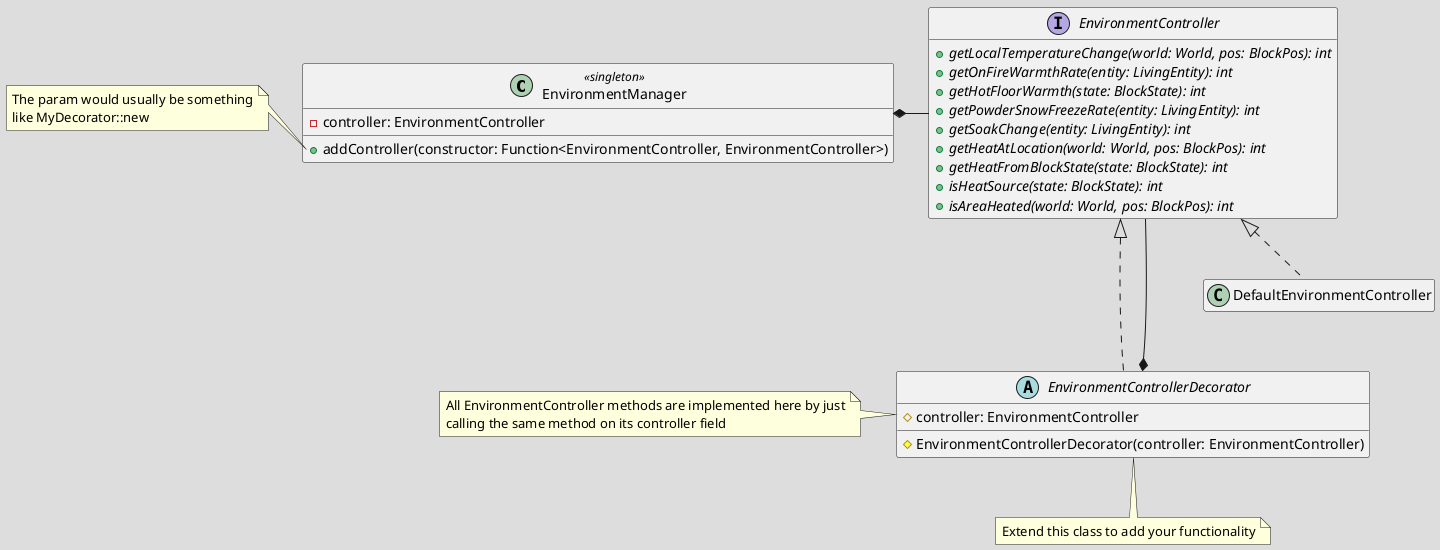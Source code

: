 @startuml

hide empty member
skinparam backgroundColor #dddddd

class EnvironmentManager <<singleton>> {
    -controller: EnvironmentController
    +addController(constructor: Function<EnvironmentController, EnvironmentController>)
}
note left of EnvironmentManager::addController
The param would usually be something
like MyDecorator::new
end note

interface EnvironmentController {

    +{abstract} getLocalTemperatureChange(world: World, pos: BlockPos): int
    +{abstract} getOnFireWarmthRate(entity: LivingEntity): int
    +{abstract} getHotFloorWarmth(state: BlockState): int
    +{abstract} getPowderSnowFreezeRate(entity: LivingEntity): int
    +{abstract} getSoakChange(entity: LivingEntity): int
    +{abstract} getHeatAtLocation(world: World, pos: BlockPos): int
    +{abstract} getHeatFromBlockState(state: BlockState): int
    +{abstract} isHeatSource(state: BlockState): int
    +{abstract} isAreaHeated(world: World, pos: BlockPos): int

}

class DefaultEnvironmentController {

}

abstract class EnvironmentControllerDecorator {

    #controller: EnvironmentController

    #EnvironmentControllerDecorator(controller: EnvironmentController)

}
note left of EnvironmentControllerDecorator
All EnvironmentController methods are implemented here by just
calling the same method on its controller field
end note
note bottom of EnvironmentControllerDecorator
Extend this class to add your functionality
end note

EnvironmentManager *--right-- EnvironmentController

EnvironmentController <|.. DefaultEnvironmentController
EnvironmentController <|... EnvironmentControllerDecorator
EnvironmentController ---* EnvironmentControllerDecorator
@enduml